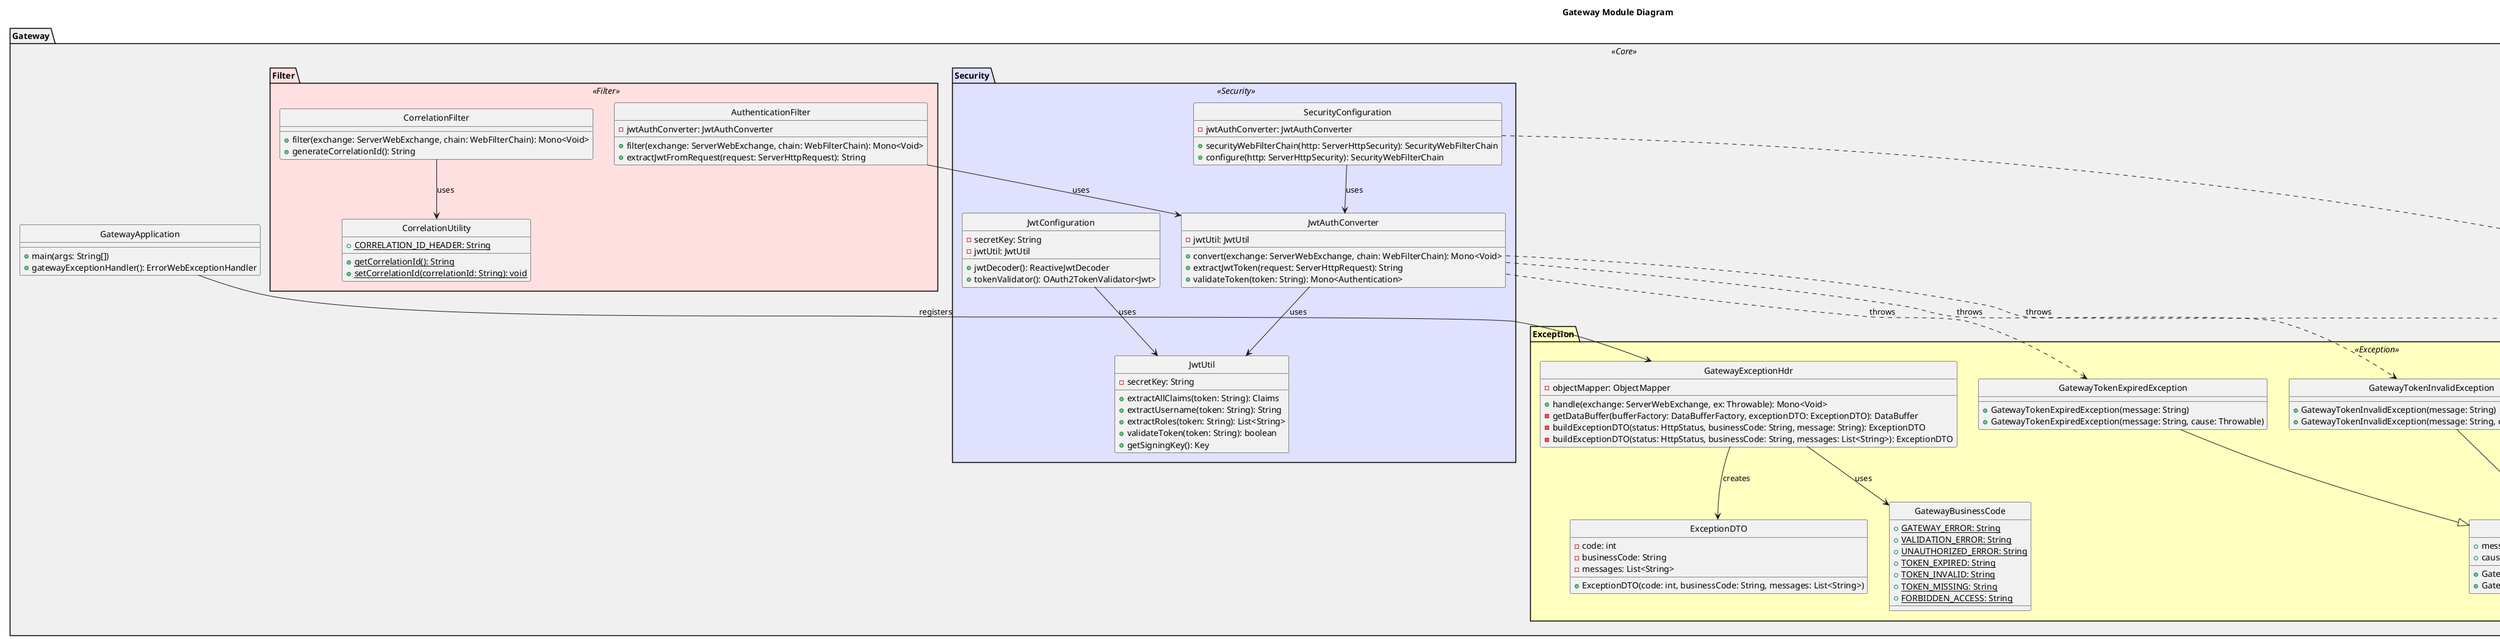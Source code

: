 @startuml Gateway Module Diagram

title Gateway Module Diagram

skinparam backgroundColor white
skinparam style strictuml
skinparam componentStyle uml2

skinparam package {
    BackgroundColor<<Domain>> LightYellow
    BackgroundColor<<Application>> LightSalmon
    BackgroundColor<<Infrastructure>> LightGreen
    BackgroundColor<<Security>> #E0E0FF
    BackgroundColor<<Filter>> #FFE0E0
    BackgroundColor<<Exception>> #FFFFC0
    BackgroundColor<<Utility>> #E0FFE0
    BackgroundColor<<Core>> #F0F0F0
}

package "Gateway" <<Core>> {
    class GatewayApplication {
        + main(args: String[])
        + gatewayExceptionHandler(): ErrorWebExceptionHandler
    }

    package "Security" <<Security>> {
        class SecurityConfiguration {
            - jwtAuthConverter: JwtAuthConverter
            + securityWebFilterChain(http: ServerHttpSecurity): SecurityWebFilterChain
            + configure(http: ServerHttpSecurity): SecurityWebFilterChain
        }

        class JwtAuthConverter {
            - jwtUtil: JwtUtil
            + convert(exchange: ServerWebExchange, chain: WebFilterChain): Mono<Void>
            + extractJwtToken(request: ServerHttpRequest): String
            + validateToken(token: String): Mono<Authentication>
        }

        class JwtConfiguration {
            - secretKey: String
            - jwtUtil: JwtUtil
            + jwtDecoder(): ReactiveJwtDecoder
            + tokenValidator(): OAuth2TokenValidator<Jwt>
        }

        class JwtUtil {
            - secretKey: String
            + extractAllClaims(token: String): Claims
            + extractUsername(token: String): String
            + extractRoles(token: String): List<String>
            + validateToken(token: String): boolean
            + getSigningKey(): Key
        }
    }

    package "Filter" <<Filter>> {
        class AuthenticationFilter {
            - jwtAuthConverter: JwtAuthConverter
            + filter(exchange: ServerWebExchange, chain: WebFilterChain): Mono<Void>
            + extractJwtFromRequest(request: ServerHttpRequest): String
        }

        class CorrelationFilter {
            + filter(exchange: ServerWebExchange, chain: WebFilterChain): Mono<Void>
            + generateCorrelationId(): String
        }

        class CorrelationUtility {
            + {static} CORRELATION_ID_HEADER: String
            + {static} getCorrelationId(): String
            + {static} setCorrelationId(correlationId: String): void
        }
    }

    package "Exception" <<Exception>> {
        class GatewayException {
            + message: String
            + cause: Throwable
            + GatewayException(message: String)
            + GatewayException(message: String, cause: Throwable)
        }

        class GatewayExceptionHdr {
            - objectMapper: ObjectMapper
            + handle(exchange: ServerWebExchange, ex: Throwable): Mono<Void>
            - getDataBuffer(bufferFactory: DataBufferFactory, exceptionDTO: ExceptionDTO): DataBuffer
            - buildExceptionDTO(status: HttpStatus, businessCode: String, message: String): ExceptionDTO
            - buildExceptionDTO(status: HttpStatus, businessCode: String, messages: List<String>): ExceptionDTO
        }

        class GatewayTokenExpiredException {
            + GatewayTokenExpiredException(message: String)
            + GatewayTokenExpiredException(message: String, cause: Throwable)
        }

        class GatewayTokenInvalidException {
            + GatewayTokenInvalidException(message: String)
            + GatewayTokenInvalidException(message: String, cause: Throwable)
        }

        class GatewayTokenMissingException {
            + GatewayTokenMissingException(message: String)
            + GatewayTokenMissingException(message: String, cause: Throwable)
        }

        class GatewayForbiddenAccessException {
            + GatewayForbiddenAccessException(message: String)
            + GatewayForbiddenAccessException(message: String, cause: Throwable)
        }

        class ExceptionDTO {
            - code: int
            - businessCode: String
            - messages: List<String>
            + ExceptionDTO(code: int, businessCode: String, messages: List<String>)
        }

        class GatewayBusinessCode {
            + {static} GATEWAY_ERROR: String
            + {static} VALIDATION_ERROR: String
            + {static} UNAUTHORIZED_ERROR: String
            + {static} TOKEN_EXPIRED: String
            + {static} TOKEN_INVALID: String
            + {static} TOKEN_MISSING: String
            + {static} FORBIDDEN_ACCESS: String
        }
    }
}

GatewayApplication --> GatewayExceptionHdr: registers

SecurityConfiguration --> JwtAuthConverter: uses
JwtAuthConverter --> JwtUtil: uses
JwtConfiguration --> JwtUtil: uses

AuthenticationFilter --> JwtAuthConverter: uses
CorrelationFilter --> CorrelationUtility: uses

GatewayExceptionHdr --> ExceptionDTO: creates
GatewayExceptionHdr --> GatewayBusinessCode: uses

GatewayTokenExpiredException --|> GatewayException
GatewayTokenInvalidException --|> GatewayException
GatewayTokenMissingException --|> GatewayException
GatewayForbiddenAccessException --|> GatewayException

JwtAuthConverter ..> GatewayTokenExpiredException: throws
JwtAuthConverter ..> GatewayTokenInvalidException: throws
JwtAuthConverter ..> GatewayTokenMissingException: throws
SecurityConfiguration ..> GatewayForbiddenAccessException: throws

@enduml
